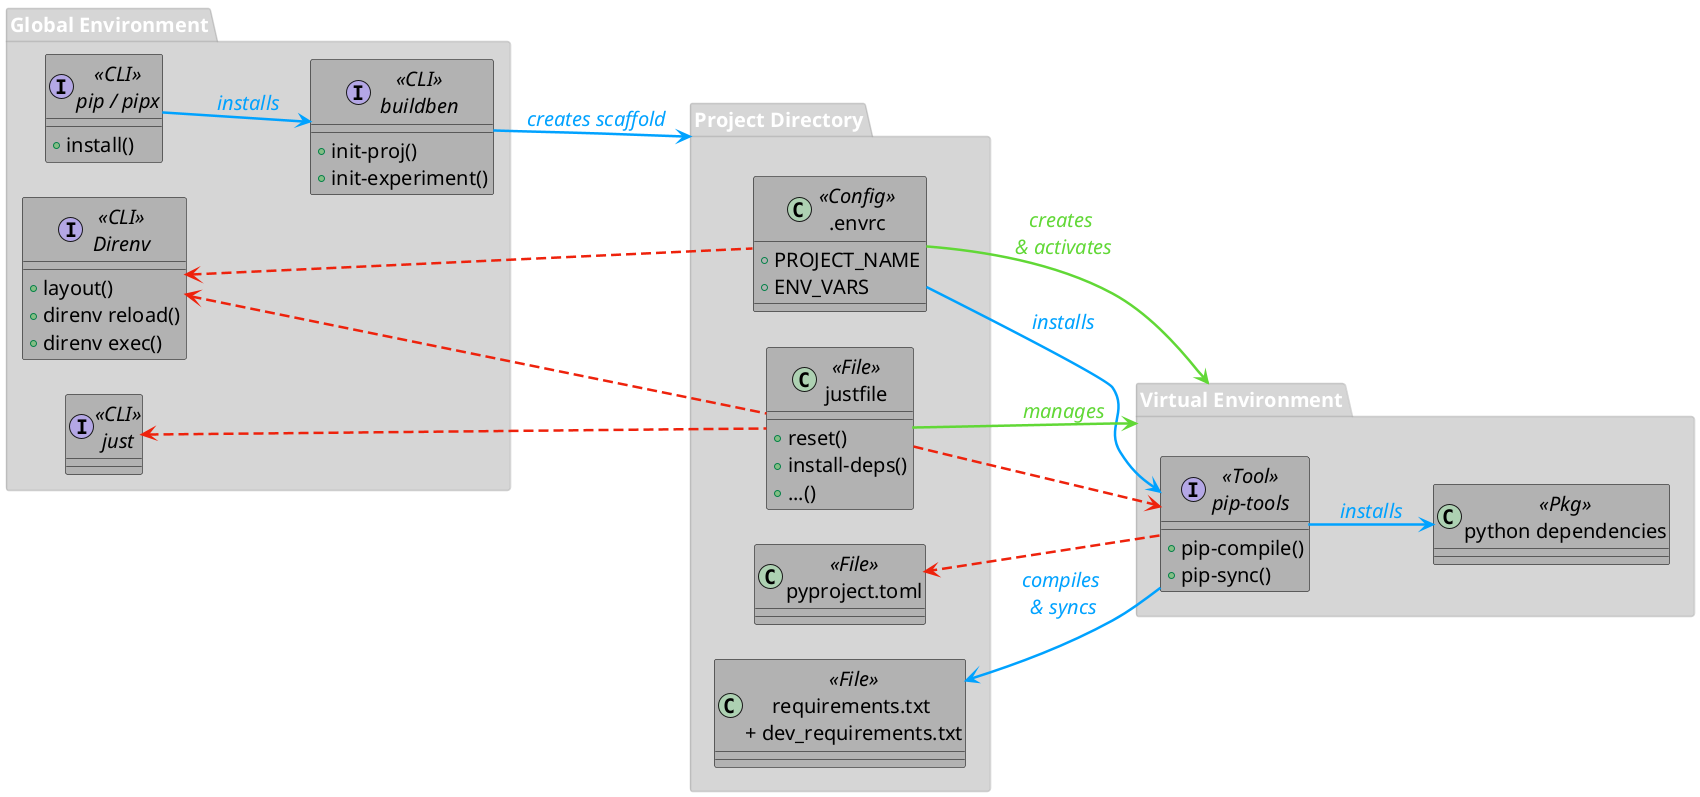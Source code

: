 @startuml
left to right direction
' top to bottom direction

' === Global look & feel =============
skinparam defaultFontSize 20
' skinparam BackgroundColor #00000010
skinparam BackgroundColor transparent
skinparam package {
    BackgroundColor #99999966
    BorderColor #99999966
    BorderWidth 2
    FontColor   #ffffff
}
skinparam class {
    BackgroundColor #99999999
    BorderColor     #000000
}


' =====================================================================


' === Package: Global Environment =============
package "Global Environment" as GE {
    
    interface "buildben"      as B   <<CLI>>{
        +init-proj()
        +init-experiment()
    }
    interface "pip / pipx"    as PIP <<CLI>>{
        +install()
    }
    
    interface "just"          as J   <<CLI>>
    interface "Direnv"        as D   <<CLI>>{
        +layout()
        +direnv reload()
        +direnv exec()
    }
    
}

' === Package: Project Directory =============
package "Project Directory" as PDIR {
    
    class "pyproject.toml"                          as PPRT <<File>>
    
    class "justfile"                                as JF  <<File>> {
        +reset()
        +install-deps()
        +...()
    }
    
    class ".envrc"                                  as ERC  <<Config>>{
        +PROJECT_NAME
        +ENV_VARS
    }
    
    class "requirements.txt \n+ dev_requirements.txt" as RE   <<File>>
}

' === Package: Virtual Environment =============
package "Virtual Environment" as VENV {
    interface "pip-tools"               as PT  <<Tool>>{
        +pip-compile()
        +pip-sync()
    }
    class "python dependencies"     as PD  <<Pkg>>
    ' VE o-- PD : contains
}


' =====================================================================

' === Straight Arrows =============

<style>
arrow {
    LineColor #00A2FF
    LineThickness 2.5
    FontColor #00A2FF
    FontStyle italic
    
    ' !! Not Working
    .test {
        LineColor #b35e5e
    }
}
</style>

' PT --> PD <<test>> : installs 
PT --> PD : installs
PIP --> B : installs 
B --> PDIR   : creates scaffold
ERC --> PT     : installs 
PT  --> RE     : compiles \n& syncs


' === SPecial Straight Arrows =============
<style>
arrow {
    LineColor #61D836
    FontColor #61D836

}
</style>

ERC --> VENV : creates \n& activates
JF --> VENV : manages


' === Dependencies =============

<style>
arrow {
    LineStyle 10-5
    LineColor #EE220C
    FontColor #EE220C
}
</style>


D   <-- ERC 
J   <-- JF     
D   <-- JF     

JF  --> PT     
PT --> PPRT

' ERC -left-  JF     : interacts
' PPRT ..> PT    : read by
@enduml